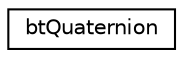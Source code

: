 digraph G
{
  edge [fontname="Helvetica",fontsize="10",labelfontname="Helvetica",labelfontsize="10"];
  node [fontname="Helvetica",fontsize="10",shape=record];
  rankdir=LR;
  Node1 [label="btQuaternion",height=0.2,width=0.4,color="black", fillcolor="white", style="filled",URL="$d2/d33/classbtQuaternion.html",tooltip="The btQuaternion implements quaternion to perform linear algebra rotations in combination with btMatr..."];
}

